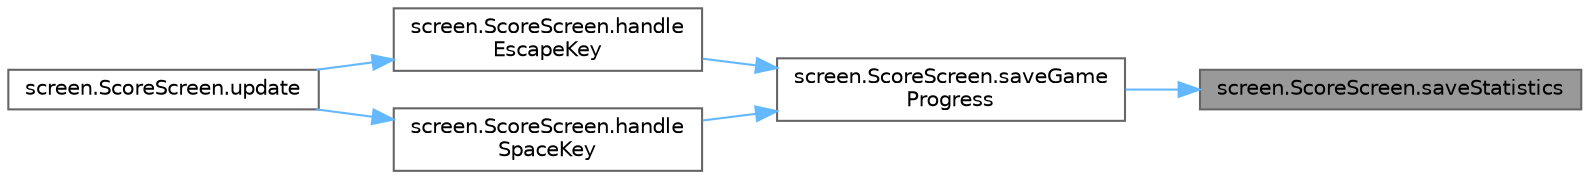 digraph "screen.ScoreScreen.saveStatistics"
{
 // LATEX_PDF_SIZE
  bgcolor="transparent";
  edge [fontname=Helvetica,fontsize=10,labelfontname=Helvetica,labelfontsize=10];
  node [fontname=Helvetica,fontsize=10,shape=box,height=0.2,width=0.4];
  rankdir="RL";
  Node1 [id="Node000001",label="screen.ScoreScreen.saveStatistics",height=0.2,width=0.4,color="gray40", fillcolor="grey60", style="filled", fontcolor="black",tooltip="Saves the Player's Statistics."];
  Node1 -> Node2 [id="edge1_Node000001_Node000002",dir="back",color="steelblue1",style="solid",tooltip=" "];
  Node2 [id="Node000002",label="screen.ScoreScreen.saveGame\lProgress",height=0.2,width=0.4,color="grey40", fillcolor="white", style="filled",URL="$classscreen_1_1_score_screen.html#a41ff54b61e6d1d32adc72c07e2c3b3b6",tooltip=" "];
  Node2 -> Node3 [id="edge2_Node000002_Node000003",dir="back",color="steelblue1",style="solid",tooltip=" "];
  Node3 [id="Node000003",label="screen.ScoreScreen.handle\lEscapeKey",height=0.2,width=0.4,color="grey40", fillcolor="white", style="filled",URL="$classscreen_1_1_score_screen.html#a057479f036d6fbc727ae22c60f924d09",tooltip=" "];
  Node3 -> Node4 [id="edge3_Node000003_Node000004",dir="back",color="steelblue1",style="solid",tooltip=" "];
  Node4 [id="Node000004",label="screen.ScoreScreen.update",height=0.2,width=0.4,color="grey40", fillcolor="white", style="filled",URL="$classscreen_1_1_score_screen.html#a38e621d92395da75408301bb9873dbdf",tooltip="Updates the elements on screen and checks for events."];
  Node2 -> Node5 [id="edge4_Node000002_Node000005",dir="back",color="steelblue1",style="solid",tooltip=" "];
  Node5 [id="Node000005",label="screen.ScoreScreen.handle\lSpaceKey",height=0.2,width=0.4,color="grey40", fillcolor="white", style="filled",URL="$classscreen_1_1_score_screen.html#acbdd3f9cc0796d86422536b798d5c953",tooltip=" "];
  Node5 -> Node4 [id="edge5_Node000005_Node000004",dir="back",color="steelblue1",style="solid",tooltip=" "];
}
